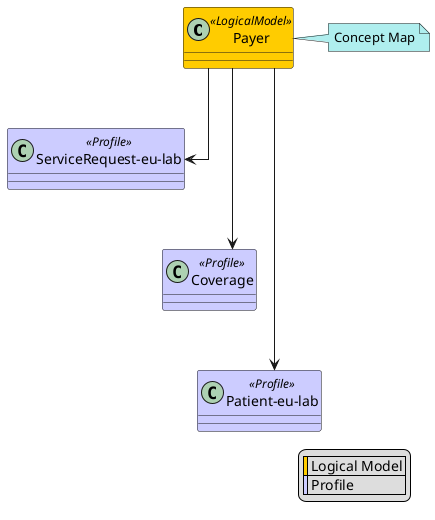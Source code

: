 @startuml
skinparam class {
    BackgroundColor<<LogicalModel>> #FFCC00
    BackgroundColor<<Profile>> #CCCCFF
}
skinparam linetype ortho
legend right
  | <#FFCC00> | Logical Model |
  | <#CCCCFF> | Profile |
endlegend
class "Payer" <<LogicalModel>> [[StructureDefinition-Payer.html]]
note right #PaleTurquoise [[ConceptMap-payer2FHIR-eu-lab.html]]
Concept Map
endnote
class "ServiceRequest-eu-lab" <<Profile>> [[StructureDefinition-ServiceRequest-eu-lab.html]]
"Payer" --> "ServiceRequest-eu-lab"
class "Coverage" <<Profile>> [[http://hl7.org/fhir/StructureDefinition/Coverage]]
"Payer" --> "Coverage"
"ServiceRequest-eu-lab" -[hidden]-> "Coverage"
class "Patient-eu-lab" <<Profile>> [[StructureDefinition-Patient-eu-lab.html]]
"Payer" --> "Patient-eu-lab"
"Coverage" -[hidden]-> "Patient-eu-lab"
@enduml